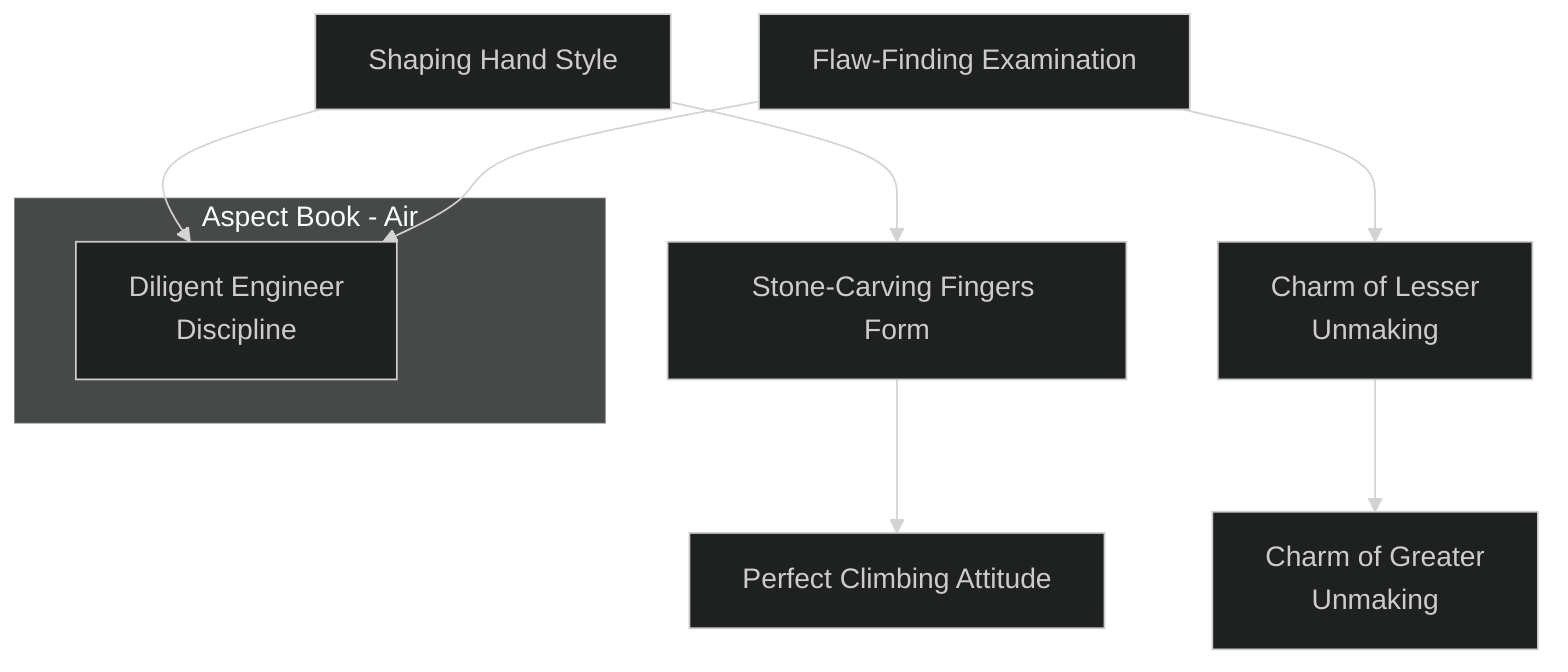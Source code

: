 ---
config:
  theme: dark
---
flowchart TD

    shaping_hand_style[Shaping Hand Style]
    click shaping_hand_style callback "
        Shaping Hand Style<br>
        <br>
        Cost: 2 motes<br>
        Duration: One hour<br>
        Type: Simple<br>
        Minimum Craft: 2<br>
        Minimum Essence: 1<br>
        Prerequisite Charms: None<br>
        <br>
        The Terrestrial Exalted's basic and close connection
        with the things of the earth gives them great facility in
        manipulating the rude stuff that makes up the world. The
        most basic trick any Exalted craftswoman learns is that
        tools are, to a large extent, an illusion. It is the force of will
        that drives the act of creation, not the material items one
        uses to shape things.<br>
        This Charm bears that out. While the Charm is in
        effect, one of the character's hands may perform the
        function of any one normal tool. The character must
        decide what tool he wants to emulate when the Charm is
        activated. Whether it be a pick axe, hatchet or hammer,
        the Dragon-Blooded's bare hand fulfills the function quite
        nicely. The character takes no damage that a normal tool
        would not normally endure and can perform any normal
        function the tool is capable of - and can use her hand
        normally as well. The Exalt's hand does not take on the
        appearance of the tool in question.<br>
        The shaping hand only emulates the selected tool. If
        the character wants to switch functions, she has to activate
        the Charm again. Both hands can be enchanted separately
        using this Charm.
        "

    stone_carving_fingers_form[Stone-Carving Fingers Form]
    shaping_hand_style --> stone_carving_fingers_form
    click stone_carving_fingers_form callback "
        Stone-Carving Fingers Form<br>
        <br>
        Cost: 1 mote per cubic foot<br>
        Duration: Instant<br>
        Type: Simple<br>
        Minimum Craft: 3<br>
        Minimum Essence: 2<br>
        Prerequisite Charms: Shaping Hand Style<br>
        <br>
        This Charm is extremely popular with Earth-aspected
        Exalts because it forms the prerequisite for so many others.
        It enables the character to split stone with uncanny
        precision. Aside from its usefulness in siege — craft breach.
        ing walls and the like — the character can make all manner
        of useful items out of stone.<br>
        The character must spend at least a full minute care.
        fully striking at the stone. Most characters will use a hammer,
        pick of chisel, but a sword pommel or another rock will do
        just as well. Characters trained in martial arts might strikes
        with their bare hands. An the end of the minute the
        character strikes a final blow and the excess rock shatters,
        leaving behind the shape the character wanted.<br>
        Roll Wits + Craft. With a simple success, a character
        can quarry stone blocks ready for use in building or knock
        a doorway in a wall. With three successes, she can craft an
        obsidian vase, already hollowed out. With five successes,
        she can produce a portrait statue so realistic that a person
        might mistake it for the actual person, turned to stone.<br>
        The Essence cost of this Charm depends on the
        volume of the finished object: 1 mote of Essence per cubic
        foot of stone.
        "

    perfect_climbing_attitude[Perfect Climbing Attitude]
    stone_carving_fingers_form --> perfect_climbing_attitude
    click perfect_climbing_attitude callback "
        Perfect Climbing Attitude<br>
        <br>
        Cost: 1 mote<br>
        Duration: One scene<br>
        Type: Simple<br>
        Minimum Craft: 3<br>
        Minimum Essence: 2<br>
        Prerequisite Charms: Stone-Carving Fingers Form<br>
        <br>
        The Dragon-Blooded of Earth include some superb
        mountaineers and rock-climbers, many as a result of this
        Charm. Not only may a character using this Charm cling
        to a rock face like a limpet, she leaves indentations in the
        rock that other people can use as hand- and footholds,
        making the climb easier for them. The Earth-aspected
        Exalt literally crafts a ladder out of a sheer rock surface as
        she climbs it.<br>
        The character can climb a sheer stone wall at a rate of
        10 feet per turn, 20 feet or more per turn up a rough cliff-face
        (or a surface where someone already made handholds
        in the rock). No Ability roll is needed. Those following the
        character up the cliff face are considered to have two
        automatic successes for any climbing check.<br>
        Surfaces that are worse than sheer, such as overhangs,
        call for multiple successes.
        "

    flaw_finding_examination[Flaw-Finding Examination]
    click flaw_finding_examination callback "
        Flaw-Finding Examination<br>
        <br>
        Cost: 1 mote for touch, 3 for sight<br>
        Duration: One minute<br>
        Type: Simple<br>
        Minimum Craft: 3<br>
        Minimum Essence: 1<br>
        Prerequisite Charms: None<br>
        <br>
        By simply studying any crafted or created item, object
        or structure, a Dragon-Blooded using this Charm may
        determine that item's weakest point. This knowledge can
        be used to locate and eliminate flaws – or exploited to
        destroy the object.<br>
        To use this Charm, the character must study the
        object in question for at least a full minute. If the Exalt is
        able to handle or touch the thing being studied, the Charm
        costs only a single mote. Studying an object from a distance
        costs 3 motes.<br>
        Once the flaw has been determined, the character
        has two options. If the Dynast wants to try and eliminate
        the flaw, roll her Intelligence + Craft score and
        spend a point of Willpower. If the roll succeeds, the
        object is repaired - this Charm can effect the most
        serious repairs without tools, though something badly
        broken may have many flaws.<br>
        If the character wants to damage the thing in ques-
        tion, the Flaw-Finding Examination is much simpler. The
        next successful physical attack the character makes on the
        target does double normal damage. If the Exalt is targeting
        something such as armor or a weapon, treat it as doubling
        the extra successes of a disarming attempt. If the disarming
        attempt succeeds, the weapon or armor is destroyed.
        "

    charm_of_lesser_unmaking[Charm of Lesser<br>Unmaking]
    flaw_finding_examination --> charm_of_lesser_unmaking
    click charm_of_lesser_unmaking callback "
        Charm of Lesser Unmaking<br>
        <br>
        Cost: 5 motes<br>
        Duration: Instant<br>
        Type: Simple<br>
        Minimum Craft: 5<br>
        Minimum Essence: 3<br>
        Prerequisite Charms: Flaw-Finding Examination<br>
        <br>
        The Charm of Lesser Unmaking allows a Dynast to
        disassemble an object or structure without actually damaging
        any of its components. An item affected by this Charm
        is broken down into its component pieces.<br>
        For instance, if a Dragon-Blood was to use the
        Charm of Lesser Unmaking on a heavy wooden door
        bound in steel bands, the end result would be a stack of
        timbers, some hammered steel bands and a small pile of
        rivets. Items disassembled in this manner are rendered
        useless until put back together. Enchanted items are
        neutralized until reconstructed, but the Charm does not
        permanently disrupt such enchantments.<br>
        When the Charm of Lesser Unmaking is invoked, the
        character's player makes an Essence + Craft roll. The
        difficulty for this roll is 1 for simply constructed items
        (crudely made stone hatchets, huts lashed together with
        vines), 3 for sturdily or competently made items (a well-
        constructed sword, iron chains, the aforementioned door)
        and 5 for intricately or masterfully made items (a finely
        crafted piece of jewelry, a finely forged weapon). If the item
        in question is enchanted in any way, add i to the difficulty,
        meaning most enchanted items are difficulty 6 to disassemble.
        The maximum volume that a Dynast can affect.
        with the Charm of Lesser Unmaking is equal to her
        Essence in cubic yards.<br>
        Unmaking will hot work on any item that is made in
        one piece (i.e., a vase, stone carving or the like). However,
        it will undo knots and reduce chains to their component
        links. Lesser unmaking is a somewhat time-consuming
        process. The Exalt must also remain in contact with the
        item for a number of turns equal to the unmaking difficulty,
        and it cannot be done as a combat maneuver.
        "

    charm_of_greater_unmaking[Charm of Greater<br>Unmaking]
    charm_of_lesser_unmaking --> charm_of_greater_unmaking
    click charm_of_greater_unmaking callback "
        Charm of Greater Unmaking<br>
        <br>
        Cost: 10 motes, 1 Willpower<br>
        Duration: Instant<br>
        Type: Special<br>
        Minimum Craft: 5<br>
        Minimum Essence: 4<br>
        Prerequisite Charms: Charm of Lesser Unmaking<br>
        <br>
        This Charm functions much like Lesser Unmaking
        but with much more dramatic effects. Rather than just
        being taken apart, an item affected by Greater Unmaking
        is actually reduced back to its raw materials. Sword blades
        melt into hunks of raw iron. Timbers turn to freshly cut
        logs. Glittering gemstones return to their uncut state. Fine
        pottery melts to clay.<br>
        When the Charm is used, roll the character's Essence
        + Craft. This roll is difficulty 1 for normal items constructed
        through standard methods, but difficulty 3 for
        exceptionally crafted or constructed things and 5 for items
        forged from the Five Magical Materials. The Exalt must
        also remain in contact with the item for a number of turns
        equal to the difficulty. The maximum volume that a
        Dynast can affect with the Charm of Greater Unmaking is
        equal to her Essence in cubic yards. This Charm is only
        effective against items made of materials in some way
        derived from the earth.<br>
        Items that are unmade are completely destroyed,
        reduced to their component materials. Whatever is un-
        made must be remade from scratch. The raw materials
        retain any inherent value, of course.
        "

    subgraph Aspect Book - Air
        diligent_engineer_discipline[Diligent Engineer<br>Discipline]
        click diligent_engineer_discipline callback "
            Diligent Engineer Discipline<br>
            <br>
            Cost: 3 motes, 1 Willpower<br>
            Duration: Instant<br>
            Type: Simple<br>
            Minimum Craft: 4<br>
            Minimum Linguistics: 1<br>
            Minimum Essence: 3<br>
            Prerequisite Charms: Shaping Hand Style, Flaw-Finding Examination<br>
            <br>
            Not every project can have a top-notch savant on
            hand to oversee it at every stage, and many of the most
            skilled savants are kept far too busy to personally
            attend to every detail of execution, even of the projects
            they do supervise. Through the use of this Charm, a
            savant may produce a detailed and comprehensive
            report and set of instructions that encapsulate the
            research and design phases of a project. This plan may
            then be given to the person or people actually performing
            the work, who will benefit from the expertise
            of the planning savant.<br>
            The character using Diligent Engineer Discipline,
            after familiarizing herself appropriately with the details
            of the proposed undertaking, pays for the
            activation of the Charm and takes the normal amount
            of time to prepare a plan, the player rolling her
            character's Intelligence + Craft at a difficulty of 2.
            Anyone faithfully working from this plan can avoid a
            total number of difficulty penalties during the under-
            taking equal to the number of successes rolled by the
            planning savant. In addition, he cannot fail to at least
            achieve at least minimal success on the finished project
            so long as no circumstances arise that would result in
            difficulty penalties greater than those the Charm's
            effects cancel.
            "
    end

    shaping_hand_style --> diligent_engineer_discipline
    flaw_finding_examination --> diligent_engineer_discipline